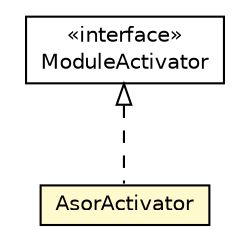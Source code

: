 #!/usr/local/bin/dot
#
# Class diagram 
# Generated by UMLGraph version R5_6-24-gf6e263 (http://www.umlgraph.org/)
#

digraph G {
	edge [fontname="Helvetica",fontsize=10,labelfontname="Helvetica",labelfontsize=10];
	node [fontname="Helvetica",fontsize=10,shape=plaintext];
	nodesep=0.25;
	ranksep=0.5;
	// org.universAAL.middleware.container.ModuleActivator
	c2110291 [label=<<table title="org.universAAL.middleware.container.ModuleActivator" border="0" cellborder="1" cellspacing="0" cellpadding="2" port="p" href="../middleware/container/ModuleActivator.html">
		<tr><td><table border="0" cellspacing="0" cellpadding="1">
<tr><td align="center" balign="center"> &#171;interface&#187; </td></tr>
<tr><td align="center" balign="center"> ModuleActivator </td></tr>
		</table></td></tr>
		</table>>, URL="../middleware/container/ModuleActivator.html", fontname="Helvetica", fontcolor="black", fontsize=10.0];
	// org.universAAL.ontology.AsorActivator
	c2110804 [label=<<table title="org.universAAL.ontology.AsorActivator" border="0" cellborder="1" cellspacing="0" cellpadding="2" port="p" bgcolor="lemonChiffon" href="./AsorActivator.html">
		<tr><td><table border="0" cellspacing="0" cellpadding="1">
<tr><td align="center" balign="center"> AsorActivator </td></tr>
		</table></td></tr>
		</table>>, URL="./AsorActivator.html", fontname="Helvetica", fontcolor="black", fontsize=10.0];
	//org.universAAL.ontology.AsorActivator implements org.universAAL.middleware.container.ModuleActivator
	c2110291:p -> c2110804:p [dir=back,arrowtail=empty,style=dashed];
}

